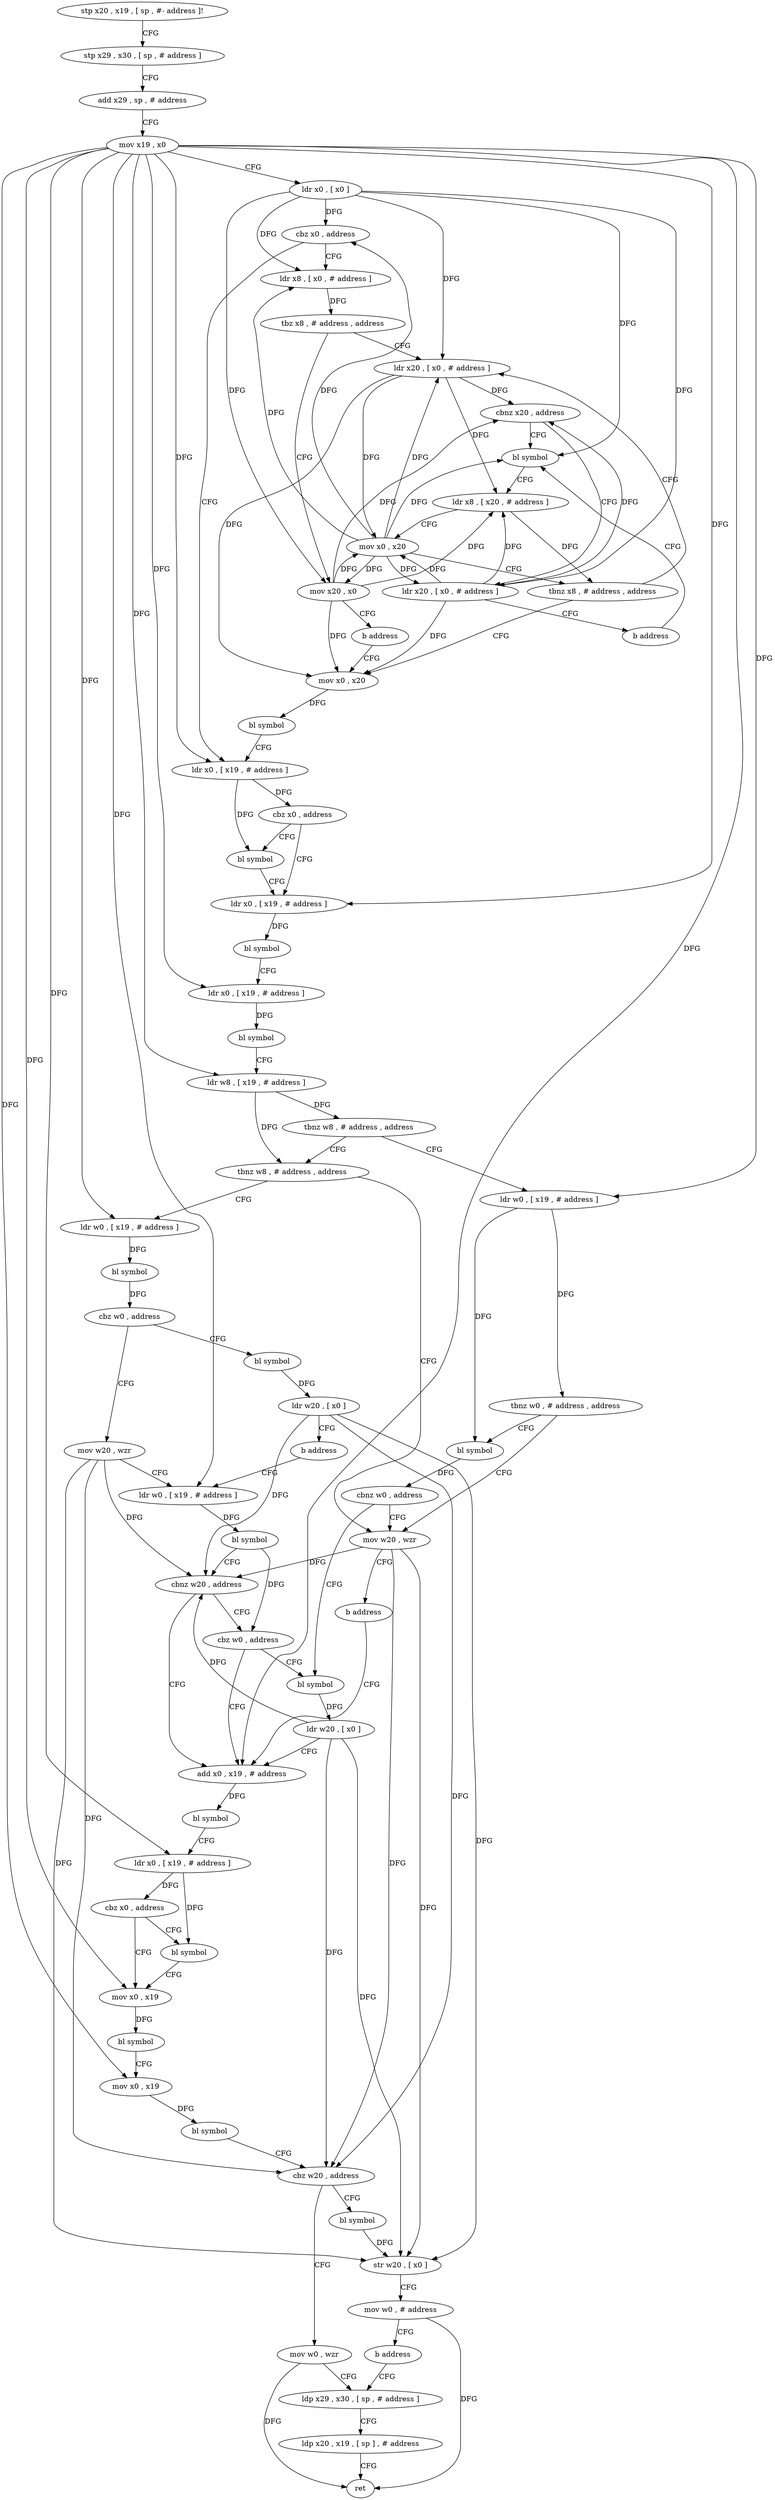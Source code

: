 digraph "func" {
"4210448" [label = "stp x20 , x19 , [ sp , #- address ]!" ]
"4210452" [label = "stp x29 , x30 , [ sp , # address ]" ]
"4210456" [label = "add x29 , sp , # address" ]
"4210460" [label = "mov x19 , x0" ]
"4210464" [label = "ldr x0 , [ x0 ]" ]
"4210468" [label = "cbz x0 , address" ]
"4210528" [label = "ldr x0 , [ x19 , # address ]" ]
"4210472" [label = "ldr x8 , [ x0 , # address ]" ]
"4210532" [label = "cbz x0 , address" ]
"4210540" [label = "ldr x0 , [ x19 , # address ]" ]
"4210536" [label = "bl symbol" ]
"4210476" [label = "tbz x8 , # address , address" ]
"4210504" [label = "ldr x20 , [ x0 , # address ]" ]
"4210480" [label = "mov x20 , x0" ]
"4210544" [label = "bl symbol" ]
"4210548" [label = "ldr x0 , [ x19 , # address ]" ]
"4210552" [label = "bl symbol" ]
"4210556" [label = "ldr w8 , [ x19 , # address ]" ]
"4210560" [label = "tbnz w8 , # address , address" ]
"4210592" [label = "ldr w0 , [ x19 , # address ]" ]
"4210564" [label = "tbnz w8 , # address , address" ]
"4210508" [label = "cbnz x20 , address" ]
"4210488" [label = "bl symbol" ]
"4210512" [label = "ldr x20 , [ x0 , # address ]" ]
"4210484" [label = "b address" ]
"4210520" [label = "mov x0 , x20" ]
"4210596" [label = "tbnz w0 , # address , address" ]
"4210608" [label = "mov w20 , wzr" ]
"4210600" [label = "bl symbol" ]
"4210568" [label = "ldr w0 , [ x19 , # address ]" ]
"4210492" [label = "ldr x8 , [ x20 , # address ]" ]
"4210496" [label = "mov x0 , x20" ]
"4210500" [label = "tbnz x8 , # address , address" ]
"4210516" [label = "b address" ]
"4210524" [label = "bl symbol" ]
"4210612" [label = "b address" ]
"4210644" [label = "add x0 , x19 , # address" ]
"4210604" [label = "cbnz w0 , address" ]
"4210636" [label = "bl symbol" ]
"4210572" [label = "bl symbol" ]
"4210576" [label = "cbz w0 , address" ]
"4210616" [label = "mov w20 , wzr" ]
"4210580" [label = "bl symbol" ]
"4210648" [label = "bl symbol" ]
"4210652" [label = "ldr x0 , [ x19 , # address ]" ]
"4210656" [label = "cbz x0 , address" ]
"4210664" [label = "mov x0 , x19" ]
"4210660" [label = "bl symbol" ]
"4210640" [label = "ldr w20 , [ x0 ]" ]
"4210620" [label = "ldr w0 , [ x19 , # address ]" ]
"4210584" [label = "ldr w20 , [ x0 ]" ]
"4210588" [label = "b address" ]
"4210668" [label = "bl symbol" ]
"4210672" [label = "mov x0 , x19" ]
"4210676" [label = "bl symbol" ]
"4210680" [label = "cbz w20 , address" ]
"4210700" [label = "mov w0 , wzr" ]
"4210684" [label = "bl symbol" ]
"4210632" [label = "cbz w0 , address" ]
"4210624" [label = "bl symbol" ]
"4210628" [label = "cbnz w20 , address" ]
"4210704" [label = "ldp x29 , x30 , [ sp , # address ]" ]
"4210688" [label = "str w20 , [ x0 ]" ]
"4210692" [label = "mov w0 , # address" ]
"4210696" [label = "b address" ]
"4210708" [label = "ldp x20 , x19 , [ sp ] , # address" ]
"4210712" [label = "ret" ]
"4210448" -> "4210452" [ label = "CFG" ]
"4210452" -> "4210456" [ label = "CFG" ]
"4210456" -> "4210460" [ label = "CFG" ]
"4210460" -> "4210464" [ label = "CFG" ]
"4210460" -> "4210528" [ label = "DFG" ]
"4210460" -> "4210540" [ label = "DFG" ]
"4210460" -> "4210548" [ label = "DFG" ]
"4210460" -> "4210556" [ label = "DFG" ]
"4210460" -> "4210592" [ label = "DFG" ]
"4210460" -> "4210568" [ label = "DFG" ]
"4210460" -> "4210644" [ label = "DFG" ]
"4210460" -> "4210652" [ label = "DFG" ]
"4210460" -> "4210664" [ label = "DFG" ]
"4210460" -> "4210672" [ label = "DFG" ]
"4210460" -> "4210620" [ label = "DFG" ]
"4210464" -> "4210468" [ label = "DFG" ]
"4210464" -> "4210472" [ label = "DFG" ]
"4210464" -> "4210504" [ label = "DFG" ]
"4210464" -> "4210480" [ label = "DFG" ]
"4210464" -> "4210488" [ label = "DFG" ]
"4210464" -> "4210512" [ label = "DFG" ]
"4210468" -> "4210528" [ label = "CFG" ]
"4210468" -> "4210472" [ label = "CFG" ]
"4210528" -> "4210532" [ label = "DFG" ]
"4210528" -> "4210536" [ label = "DFG" ]
"4210472" -> "4210476" [ label = "DFG" ]
"4210532" -> "4210540" [ label = "CFG" ]
"4210532" -> "4210536" [ label = "CFG" ]
"4210540" -> "4210544" [ label = "DFG" ]
"4210536" -> "4210540" [ label = "CFG" ]
"4210476" -> "4210504" [ label = "CFG" ]
"4210476" -> "4210480" [ label = "CFG" ]
"4210504" -> "4210508" [ label = "DFG" ]
"4210504" -> "4210492" [ label = "DFG" ]
"4210504" -> "4210496" [ label = "DFG" ]
"4210504" -> "4210520" [ label = "DFG" ]
"4210480" -> "4210484" [ label = "CFG" ]
"4210480" -> "4210508" [ label = "DFG" ]
"4210480" -> "4210492" [ label = "DFG" ]
"4210480" -> "4210496" [ label = "DFG" ]
"4210480" -> "4210520" [ label = "DFG" ]
"4210544" -> "4210548" [ label = "CFG" ]
"4210548" -> "4210552" [ label = "DFG" ]
"4210552" -> "4210556" [ label = "CFG" ]
"4210556" -> "4210560" [ label = "DFG" ]
"4210556" -> "4210564" [ label = "DFG" ]
"4210560" -> "4210592" [ label = "CFG" ]
"4210560" -> "4210564" [ label = "CFG" ]
"4210592" -> "4210596" [ label = "DFG" ]
"4210592" -> "4210600" [ label = "DFG" ]
"4210564" -> "4210608" [ label = "CFG" ]
"4210564" -> "4210568" [ label = "CFG" ]
"4210508" -> "4210488" [ label = "CFG" ]
"4210508" -> "4210512" [ label = "CFG" ]
"4210488" -> "4210492" [ label = "CFG" ]
"4210512" -> "4210516" [ label = "CFG" ]
"4210512" -> "4210508" [ label = "DFG" ]
"4210512" -> "4210492" [ label = "DFG" ]
"4210512" -> "4210496" [ label = "DFG" ]
"4210512" -> "4210520" [ label = "DFG" ]
"4210484" -> "4210520" [ label = "CFG" ]
"4210520" -> "4210524" [ label = "DFG" ]
"4210596" -> "4210608" [ label = "CFG" ]
"4210596" -> "4210600" [ label = "CFG" ]
"4210608" -> "4210612" [ label = "CFG" ]
"4210608" -> "4210680" [ label = "DFG" ]
"4210608" -> "4210628" [ label = "DFG" ]
"4210608" -> "4210688" [ label = "DFG" ]
"4210600" -> "4210604" [ label = "DFG" ]
"4210568" -> "4210572" [ label = "DFG" ]
"4210492" -> "4210496" [ label = "CFG" ]
"4210492" -> "4210500" [ label = "DFG" ]
"4210496" -> "4210500" [ label = "CFG" ]
"4210496" -> "4210468" [ label = "DFG" ]
"4210496" -> "4210472" [ label = "DFG" ]
"4210496" -> "4210504" [ label = "DFG" ]
"4210496" -> "4210480" [ label = "DFG" ]
"4210496" -> "4210488" [ label = "DFG" ]
"4210496" -> "4210512" [ label = "DFG" ]
"4210500" -> "4210520" [ label = "CFG" ]
"4210500" -> "4210504" [ label = "CFG" ]
"4210516" -> "4210488" [ label = "CFG" ]
"4210524" -> "4210528" [ label = "CFG" ]
"4210612" -> "4210644" [ label = "CFG" ]
"4210644" -> "4210648" [ label = "DFG" ]
"4210604" -> "4210636" [ label = "CFG" ]
"4210604" -> "4210608" [ label = "CFG" ]
"4210636" -> "4210640" [ label = "DFG" ]
"4210572" -> "4210576" [ label = "DFG" ]
"4210576" -> "4210616" [ label = "CFG" ]
"4210576" -> "4210580" [ label = "CFG" ]
"4210616" -> "4210620" [ label = "CFG" ]
"4210616" -> "4210680" [ label = "DFG" ]
"4210616" -> "4210628" [ label = "DFG" ]
"4210616" -> "4210688" [ label = "DFG" ]
"4210580" -> "4210584" [ label = "DFG" ]
"4210648" -> "4210652" [ label = "CFG" ]
"4210652" -> "4210656" [ label = "DFG" ]
"4210652" -> "4210660" [ label = "DFG" ]
"4210656" -> "4210664" [ label = "CFG" ]
"4210656" -> "4210660" [ label = "CFG" ]
"4210664" -> "4210668" [ label = "DFG" ]
"4210660" -> "4210664" [ label = "CFG" ]
"4210640" -> "4210644" [ label = "CFG" ]
"4210640" -> "4210680" [ label = "DFG" ]
"4210640" -> "4210628" [ label = "DFG" ]
"4210640" -> "4210688" [ label = "DFG" ]
"4210620" -> "4210624" [ label = "DFG" ]
"4210584" -> "4210588" [ label = "CFG" ]
"4210584" -> "4210680" [ label = "DFG" ]
"4210584" -> "4210628" [ label = "DFG" ]
"4210584" -> "4210688" [ label = "DFG" ]
"4210588" -> "4210620" [ label = "CFG" ]
"4210668" -> "4210672" [ label = "CFG" ]
"4210672" -> "4210676" [ label = "DFG" ]
"4210676" -> "4210680" [ label = "CFG" ]
"4210680" -> "4210700" [ label = "CFG" ]
"4210680" -> "4210684" [ label = "CFG" ]
"4210700" -> "4210704" [ label = "CFG" ]
"4210700" -> "4210712" [ label = "DFG" ]
"4210684" -> "4210688" [ label = "DFG" ]
"4210632" -> "4210644" [ label = "CFG" ]
"4210632" -> "4210636" [ label = "CFG" ]
"4210624" -> "4210628" [ label = "CFG" ]
"4210624" -> "4210632" [ label = "DFG" ]
"4210628" -> "4210644" [ label = "CFG" ]
"4210628" -> "4210632" [ label = "CFG" ]
"4210704" -> "4210708" [ label = "CFG" ]
"4210688" -> "4210692" [ label = "CFG" ]
"4210692" -> "4210696" [ label = "CFG" ]
"4210692" -> "4210712" [ label = "DFG" ]
"4210696" -> "4210704" [ label = "CFG" ]
"4210708" -> "4210712" [ label = "CFG" ]
}
